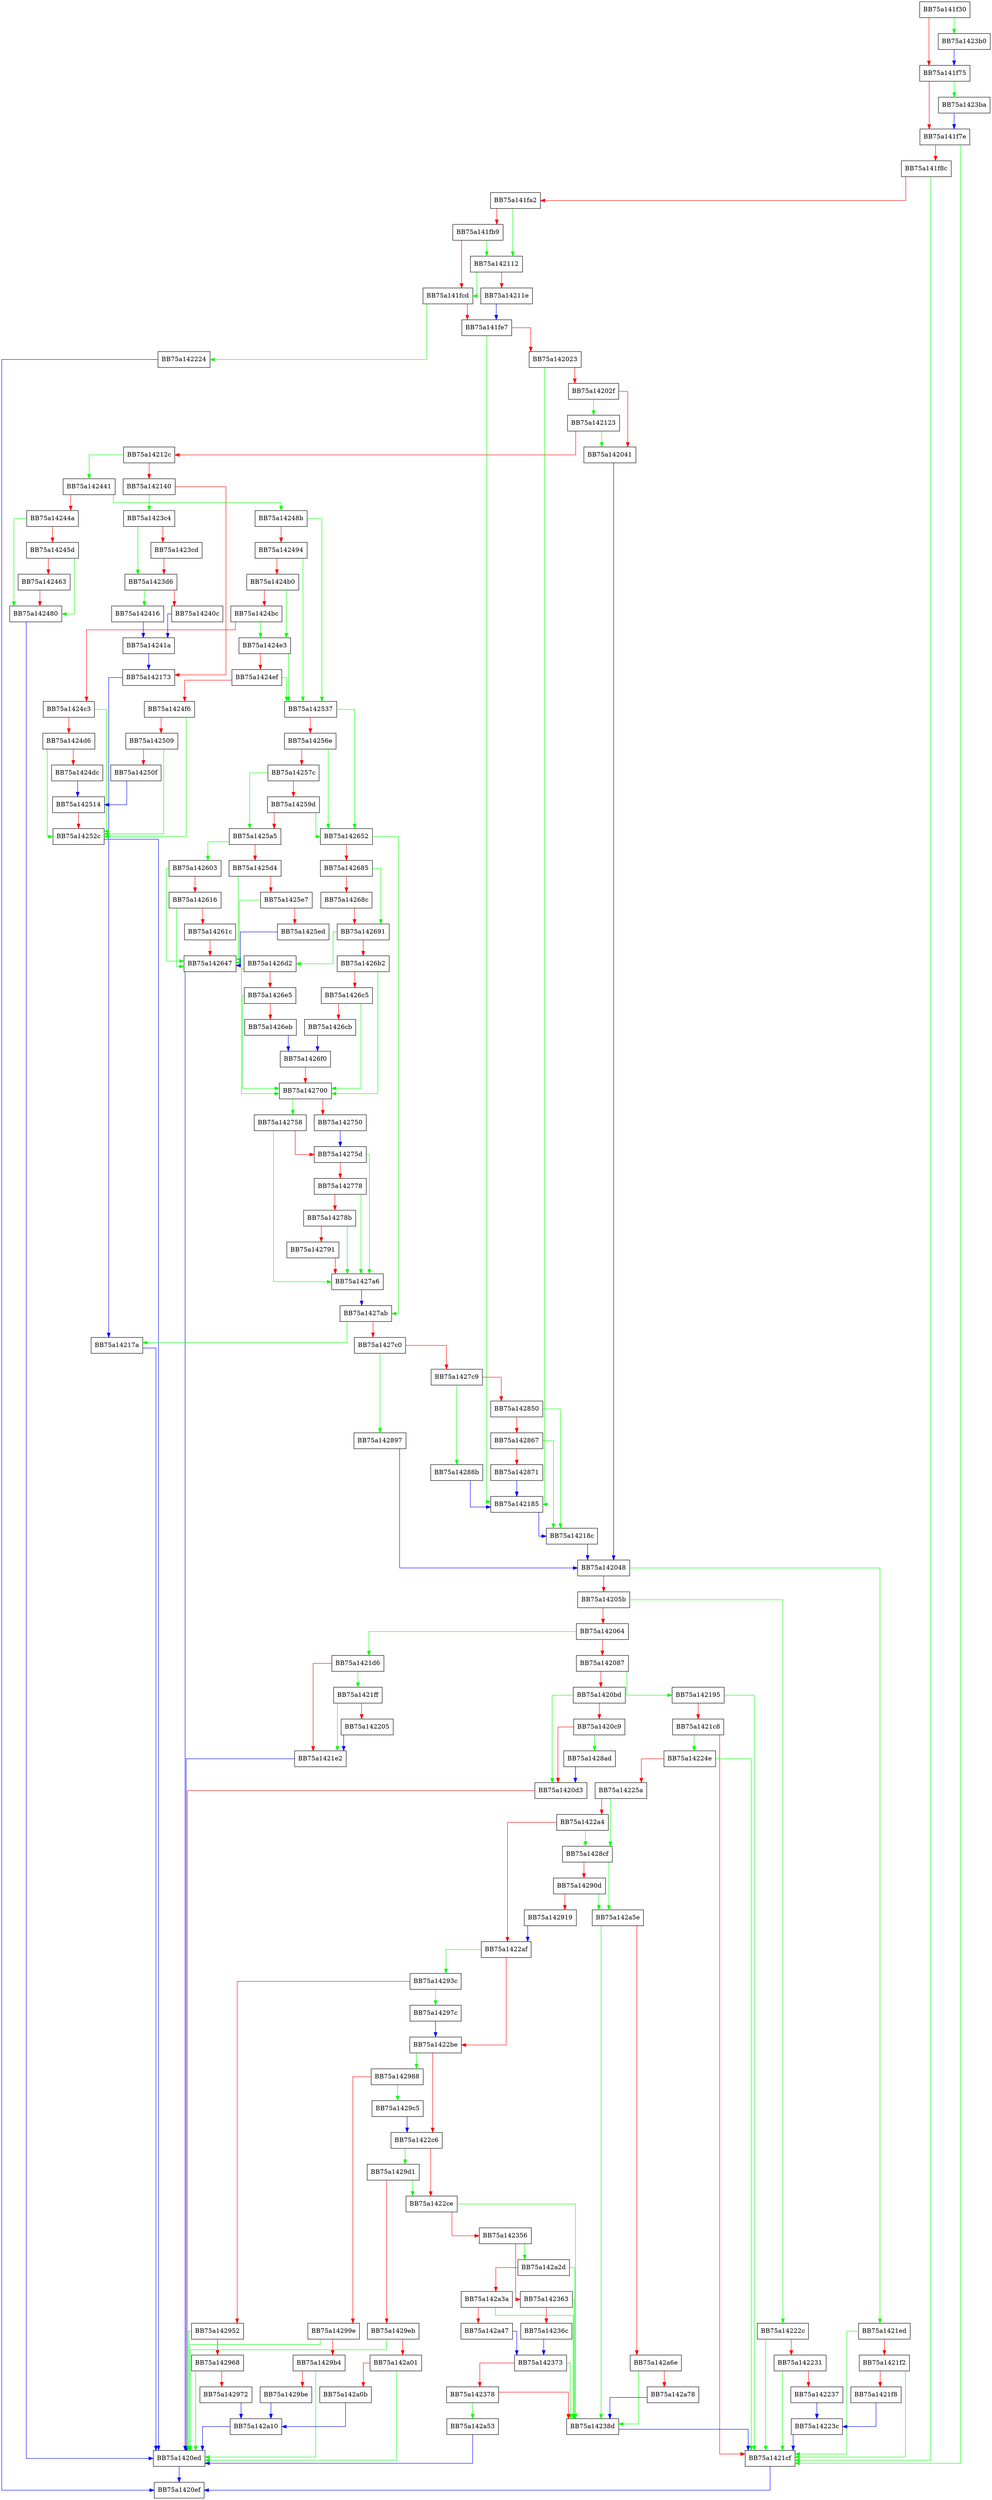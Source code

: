digraph TestExclusionForStreamBuffer {
  node [shape="box"];
  graph [splines=ortho];
  BB75a141f30 -> BB75a1423b0 [color="green"];
  BB75a141f30 -> BB75a141f75 [color="red"];
  BB75a141f75 -> BB75a1423ba [color="green"];
  BB75a141f75 -> BB75a141f7e [color="red"];
  BB75a141f7e -> BB75a1421cf [color="green"];
  BB75a141f7e -> BB75a141f8c [color="red"];
  BB75a141f8c -> BB75a1421cf [color="green"];
  BB75a141f8c -> BB75a141fa2 [color="red"];
  BB75a141fa2 -> BB75a142112 [color="green"];
  BB75a141fa2 -> BB75a141fb9 [color="red"];
  BB75a141fb9 -> BB75a142112 [color="green"];
  BB75a141fb9 -> BB75a141fcd [color="red"];
  BB75a141fcd -> BB75a142224 [color="green"];
  BB75a141fcd -> BB75a141fe7 [color="red"];
  BB75a141fe7 -> BB75a142185 [color="green"];
  BB75a141fe7 -> BB75a142023 [color="red"];
  BB75a142023 -> BB75a142185 [color="green"];
  BB75a142023 -> BB75a14202f [color="red"];
  BB75a14202f -> BB75a142123 [color="green"];
  BB75a14202f -> BB75a142041 [color="red"];
  BB75a142041 -> BB75a142048 [color="blue"];
  BB75a142048 -> BB75a1421ed [color="green"];
  BB75a142048 -> BB75a14205b [color="red"];
  BB75a14205b -> BB75a14222c [color="green"];
  BB75a14205b -> BB75a142064 [color="red"];
  BB75a142064 -> BB75a1421d6 [color="green"];
  BB75a142064 -> BB75a142087 [color="red"];
  BB75a142087 -> BB75a142195 [color="green"];
  BB75a142087 -> BB75a1420bd [color="red"];
  BB75a1420bd -> BB75a1420d3 [color="green"];
  BB75a1420bd -> BB75a1420c9 [color="red"];
  BB75a1420c9 -> BB75a1428ad [color="green"];
  BB75a1420c9 -> BB75a1420d3 [color="red"];
  BB75a1420d3 -> BB75a1420ed [color="red"];
  BB75a1420ed -> BB75a1420ef [color="blue"];
  BB75a142112 -> BB75a141fcd [color="green"];
  BB75a142112 -> BB75a14211e [color="red"];
  BB75a14211e -> BB75a141fe7 [color="blue"];
  BB75a142123 -> BB75a142041 [color="green"];
  BB75a142123 -> BB75a14212c [color="red"];
  BB75a14212c -> BB75a142441 [color="green"];
  BB75a14212c -> BB75a142140 [color="red"];
  BB75a142140 -> BB75a1423c4 [color="green"];
  BB75a142140 -> BB75a142173 [color="red"];
  BB75a142173 -> BB75a14217a [color="blue"];
  BB75a14217a -> BB75a1420ed [color="blue"];
  BB75a142185 -> BB75a14218c [color="blue"];
  BB75a14218c -> BB75a142048 [color="blue"];
  BB75a142195 -> BB75a1421cf [color="green"];
  BB75a142195 -> BB75a1421c8 [color="red"];
  BB75a1421c8 -> BB75a14224e [color="green"];
  BB75a1421c8 -> BB75a1421cf [color="red"];
  BB75a1421cf -> BB75a1420ef [color="blue"];
  BB75a1421d6 -> BB75a1421ff [color="green"];
  BB75a1421d6 -> BB75a1421e2 [color="red"];
  BB75a1421e2 -> BB75a1420ed [color="blue"];
  BB75a1421ed -> BB75a1421cf [color="green"];
  BB75a1421ed -> BB75a1421f2 [color="red"];
  BB75a1421f2 -> BB75a1421cf [color="green"];
  BB75a1421f2 -> BB75a1421f8 [color="red"];
  BB75a1421f8 -> BB75a14223c [color="blue"];
  BB75a1421ff -> BB75a1421e2 [color="green"];
  BB75a1421ff -> BB75a142205 [color="red"];
  BB75a142205 -> BB75a1421e2 [color="blue"];
  BB75a142224 -> BB75a1420ef [color="blue"];
  BB75a14222c -> BB75a1421cf [color="green"];
  BB75a14222c -> BB75a142231 [color="red"];
  BB75a142231 -> BB75a1421cf [color="green"];
  BB75a142231 -> BB75a142237 [color="red"];
  BB75a142237 -> BB75a14223c [color="blue"];
  BB75a14223c -> BB75a1421cf [color="blue"];
  BB75a14224e -> BB75a1421cf [color="green"];
  BB75a14224e -> BB75a14225a [color="red"];
  BB75a14225a -> BB75a1428cf [color="green"];
  BB75a14225a -> BB75a1422a4 [color="red"];
  BB75a1422a4 -> BB75a1428cf [color="green"];
  BB75a1422a4 -> BB75a1422af [color="red"];
  BB75a1422af -> BB75a14293c [color="green"];
  BB75a1422af -> BB75a1422be [color="red"];
  BB75a1422be -> BB75a142988 [color="green"];
  BB75a1422be -> BB75a1422c6 [color="red"];
  BB75a1422c6 -> BB75a1429d1 [color="green"];
  BB75a1422c6 -> BB75a1422ce [color="red"];
  BB75a1422ce -> BB75a14238d [color="green"];
  BB75a1422ce -> BB75a142356 [color="red"];
  BB75a142356 -> BB75a142a2d [color="green"];
  BB75a142356 -> BB75a142363 [color="red"];
  BB75a142363 -> BB75a14238d [color="green"];
  BB75a142363 -> BB75a14236c [color="red"];
  BB75a14236c -> BB75a142373 [color="blue"];
  BB75a142373 -> BB75a14238d [color="green"];
  BB75a142373 -> BB75a142378 [color="red"];
  BB75a142378 -> BB75a142a53 [color="green"];
  BB75a142378 -> BB75a14238d [color="red"];
  BB75a14238d -> BB75a1421cf [color="blue"];
  BB75a1423b0 -> BB75a141f75 [color="blue"];
  BB75a1423ba -> BB75a141f7e [color="blue"];
  BB75a1423c4 -> BB75a1423d6 [color="green"];
  BB75a1423c4 -> BB75a1423cd [color="red"];
  BB75a1423cd -> BB75a1423d6 [color="red"];
  BB75a1423d6 -> BB75a142416 [color="green"];
  BB75a1423d6 -> BB75a14240c [color="red"];
  BB75a14240c -> BB75a14241a [color="blue"];
  BB75a142416 -> BB75a14241a [color="blue"];
  BB75a14241a -> BB75a142173 [color="blue"];
  BB75a142441 -> BB75a14248b [color="green"];
  BB75a142441 -> BB75a14244a [color="red"];
  BB75a14244a -> BB75a142480 [color="green"];
  BB75a14244a -> BB75a14245d [color="red"];
  BB75a14245d -> BB75a142480 [color="green"];
  BB75a14245d -> BB75a142463 [color="red"];
  BB75a142463 -> BB75a142480 [color="red"];
  BB75a142480 -> BB75a1420ed [color="blue"];
  BB75a14248b -> BB75a142537 [color="green"];
  BB75a14248b -> BB75a142494 [color="red"];
  BB75a142494 -> BB75a142537 [color="green"];
  BB75a142494 -> BB75a1424b0 [color="red"];
  BB75a1424b0 -> BB75a1424e3 [color="green"];
  BB75a1424b0 -> BB75a1424bc [color="red"];
  BB75a1424bc -> BB75a1424e3 [color="green"];
  BB75a1424bc -> BB75a1424c3 [color="red"];
  BB75a1424c3 -> BB75a14252c [color="green"];
  BB75a1424c3 -> BB75a1424d6 [color="red"];
  BB75a1424d6 -> BB75a14252c [color="green"];
  BB75a1424d6 -> BB75a1424dc [color="red"];
  BB75a1424dc -> BB75a142514 [color="blue"];
  BB75a1424e3 -> BB75a142537 [color="green"];
  BB75a1424e3 -> BB75a1424ef [color="red"];
  BB75a1424ef -> BB75a142537 [color="green"];
  BB75a1424ef -> BB75a1424f6 [color="red"];
  BB75a1424f6 -> BB75a14252c [color="green"];
  BB75a1424f6 -> BB75a142509 [color="red"];
  BB75a142509 -> BB75a14252c [color="green"];
  BB75a142509 -> BB75a14250f [color="red"];
  BB75a14250f -> BB75a142514 [color="blue"];
  BB75a142514 -> BB75a14252c [color="red"];
  BB75a14252c -> BB75a1420ed [color="blue"];
  BB75a142537 -> BB75a142652 [color="green"];
  BB75a142537 -> BB75a14256e [color="red"];
  BB75a14256e -> BB75a142652 [color="green"];
  BB75a14256e -> BB75a14257c [color="red"];
  BB75a14257c -> BB75a1425a5 [color="green"];
  BB75a14257c -> BB75a14259d [color="red"];
  BB75a14259d -> BB75a142652 [color="green"];
  BB75a14259d -> BB75a1425a5 [color="red"];
  BB75a1425a5 -> BB75a142603 [color="green"];
  BB75a1425a5 -> BB75a1425d4 [color="red"];
  BB75a1425d4 -> BB75a142647 [color="green"];
  BB75a1425d4 -> BB75a1425e7 [color="red"];
  BB75a1425e7 -> BB75a142647 [color="green"];
  BB75a1425e7 -> BB75a1425ed [color="red"];
  BB75a1425ed -> BB75a142647 [color="blue"];
  BB75a142603 -> BB75a142647 [color="green"];
  BB75a142603 -> BB75a142616 [color="red"];
  BB75a142616 -> BB75a142647 [color="green"];
  BB75a142616 -> BB75a14261c [color="red"];
  BB75a14261c -> BB75a142647 [color="red"];
  BB75a142647 -> BB75a1420ed [color="blue"];
  BB75a142652 -> BB75a1427ab [color="green"];
  BB75a142652 -> BB75a142685 [color="red"];
  BB75a142685 -> BB75a142691 [color="green"];
  BB75a142685 -> BB75a14268c [color="red"];
  BB75a14268c -> BB75a142691 [color="red"];
  BB75a142691 -> BB75a1426d2 [color="green"];
  BB75a142691 -> BB75a1426b2 [color="red"];
  BB75a1426b2 -> BB75a142700 [color="green"];
  BB75a1426b2 -> BB75a1426c5 [color="red"];
  BB75a1426c5 -> BB75a142700 [color="green"];
  BB75a1426c5 -> BB75a1426cb [color="red"];
  BB75a1426cb -> BB75a1426f0 [color="blue"];
  BB75a1426d2 -> BB75a142700 [color="green"];
  BB75a1426d2 -> BB75a1426e5 [color="red"];
  BB75a1426e5 -> BB75a142700 [color="green"];
  BB75a1426e5 -> BB75a1426eb [color="red"];
  BB75a1426eb -> BB75a1426f0 [color="blue"];
  BB75a1426f0 -> BB75a142700 [color="red"];
  BB75a142700 -> BB75a142758 [color="green"];
  BB75a142700 -> BB75a142750 [color="red"];
  BB75a142750 -> BB75a14275d [color="blue"];
  BB75a142758 -> BB75a1427a6 [color="green"];
  BB75a142758 -> BB75a14275d [color="red"];
  BB75a14275d -> BB75a1427a6 [color="green"];
  BB75a14275d -> BB75a142778 [color="red"];
  BB75a142778 -> BB75a1427a6 [color="green"];
  BB75a142778 -> BB75a14278b [color="red"];
  BB75a14278b -> BB75a1427a6 [color="green"];
  BB75a14278b -> BB75a142791 [color="red"];
  BB75a142791 -> BB75a1427a6 [color="red"];
  BB75a1427a6 -> BB75a1427ab [color="blue"];
  BB75a1427ab -> BB75a14217a [color="green"];
  BB75a1427ab -> BB75a1427c0 [color="red"];
  BB75a1427c0 -> BB75a142897 [color="green"];
  BB75a1427c0 -> BB75a1427c9 [color="red"];
  BB75a1427c9 -> BB75a14288b [color="green"];
  BB75a1427c9 -> BB75a142850 [color="red"];
  BB75a142850 -> BB75a14218c [color="green"];
  BB75a142850 -> BB75a142867 [color="red"];
  BB75a142867 -> BB75a14218c [color="green"];
  BB75a142867 -> BB75a142871 [color="red"];
  BB75a142871 -> BB75a142185 [color="blue"];
  BB75a14288b -> BB75a142185 [color="blue"];
  BB75a142897 -> BB75a142048 [color="blue"];
  BB75a1428ad -> BB75a1420d3 [color="blue"];
  BB75a1428cf -> BB75a142a5e [color="green"];
  BB75a1428cf -> BB75a14290d [color="red"];
  BB75a14290d -> BB75a142a5e [color="green"];
  BB75a14290d -> BB75a142919 [color="red"];
  BB75a142919 -> BB75a1422af [color="blue"];
  BB75a14293c -> BB75a14297c [color="green"];
  BB75a14293c -> BB75a142952 [color="red"];
  BB75a142952 -> BB75a1420ed [color="green"];
  BB75a142952 -> BB75a142968 [color="red"];
  BB75a142968 -> BB75a1420ed [color="green"];
  BB75a142968 -> BB75a142972 [color="red"];
  BB75a142972 -> BB75a142a10 [color="blue"];
  BB75a14297c -> BB75a1422be [color="blue"];
  BB75a142988 -> BB75a1429c5 [color="green"];
  BB75a142988 -> BB75a14299e [color="red"];
  BB75a14299e -> BB75a1420ed [color="green"];
  BB75a14299e -> BB75a1429b4 [color="red"];
  BB75a1429b4 -> BB75a1420ed [color="green"];
  BB75a1429b4 -> BB75a1429be [color="red"];
  BB75a1429be -> BB75a142a10 [color="blue"];
  BB75a1429c5 -> BB75a1422c6 [color="blue"];
  BB75a1429d1 -> BB75a1422ce [color="green"];
  BB75a1429d1 -> BB75a1429eb [color="red"];
  BB75a1429eb -> BB75a1420ed [color="green"];
  BB75a1429eb -> BB75a142a01 [color="red"];
  BB75a142a01 -> BB75a1420ed [color="green"];
  BB75a142a01 -> BB75a142a0b [color="red"];
  BB75a142a0b -> BB75a142a10 [color="blue"];
  BB75a142a10 -> BB75a1420ed [color="blue"];
  BB75a142a2d -> BB75a14238d [color="green"];
  BB75a142a2d -> BB75a142a3a [color="red"];
  BB75a142a3a -> BB75a14238d [color="green"];
  BB75a142a3a -> BB75a142a47 [color="red"];
  BB75a142a47 -> BB75a142373 [color="blue"];
  BB75a142a53 -> BB75a1420ed [color="blue"];
  BB75a142a5e -> BB75a14238d [color="green"];
  BB75a142a5e -> BB75a142a6e [color="red"];
  BB75a142a6e -> BB75a14238d [color="green"];
  BB75a142a6e -> BB75a142a78 [color="red"];
  BB75a142a78 -> BB75a14238d [color="blue"];
}